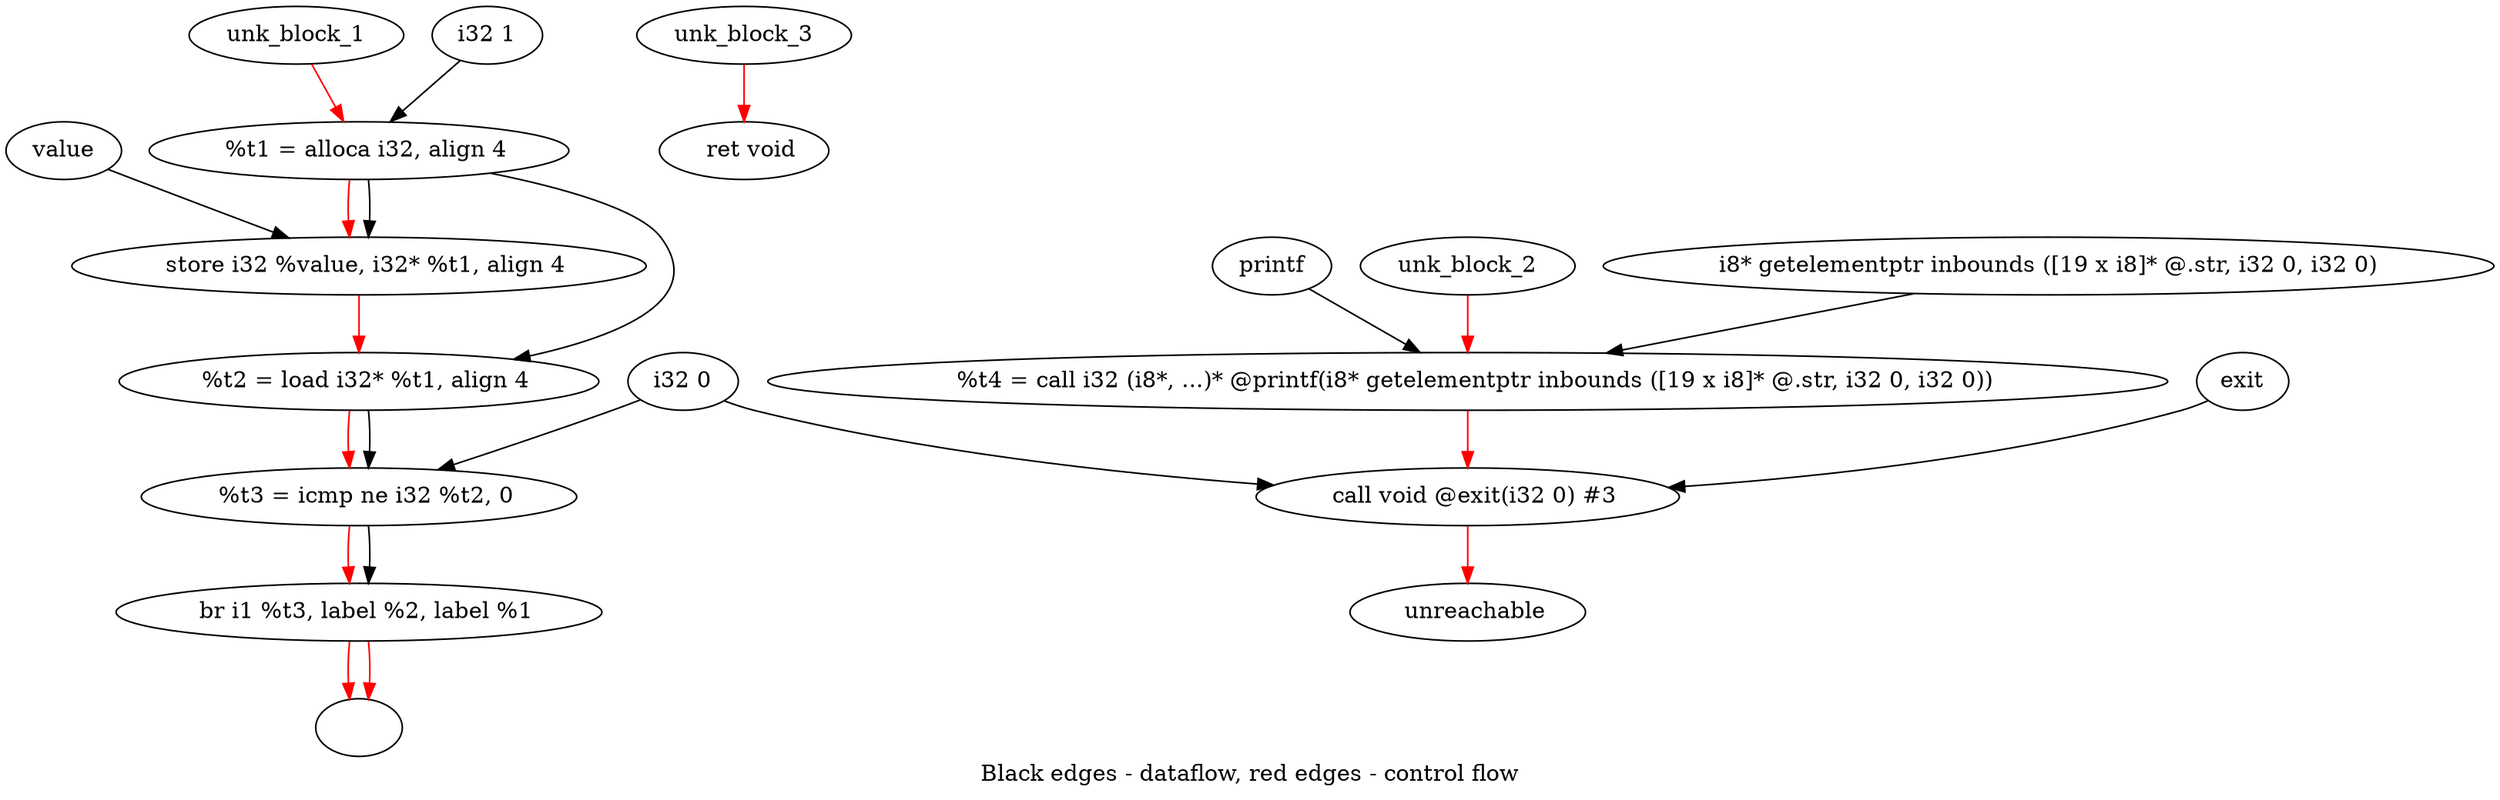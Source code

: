 digraph G {
compound=true
label="Black edges - dataflow, red edges - control flow"
"t1" [label="  %t1 = alloca i32, align 4"]
"_1" [label="  store i32 %value, i32* %t1, align 4"]
"t2" [label="  %t2 = load i32* %t1, align 4"]
"t3" [label="  %t3 = icmp ne i32 %t2, 0"]
"_2" [label="  br i1 %t3, label %2, label %1"]
"unk_block_1" -> "t1"[color=red]
"i32 1" -> "t1"
"t1" -> "_1"[color=red weight=2]
"value" -> "_1"
"t1" -> "_1"
"_1" -> "t2"[color=red weight=2]
"t1" -> "t2"
"t2" -> "t3"[color=red weight=2]
"t2" -> "t3"
"i32 0" -> "t3"
"t3" -> "_2"[color=red weight=2]
"t3" -> "_2"
"_2" -> ""[color=red]
"_2" -> ""[color=red]

"t4" [label="  %t4 = call i32 (i8*, ...)* @printf(i8* getelementptr inbounds ([19 x i8]* @.str, i32 0, i32 0))"]
"_3" [label="  call void @exit(i32 0) #3"]
"_4" [label="  unreachable"]
"unk_block_2" -> "t4"[color=red]
"i8* getelementptr inbounds ([19 x i8]* @.str, i32 0, i32 0)" -> "t4"
"printf" -> "t4"
"t4" -> "_3"[color=red weight=2]
"i32 0" -> "_3"
"exit" -> "_3"
"_3" -> "_4"[color=red weight=2]

"_5" [label="  ret void"]
"unk_block_3" -> "_5"[color=red]

}
